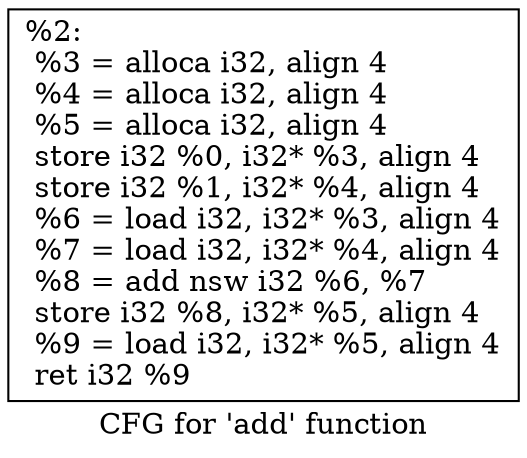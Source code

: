 digraph "CFG for 'add' function" {
	label="CFG for 'add' function";

	Node0x82f120 [shape=record,label="{%2:\l  %3 = alloca i32, align 4\l  %4 = alloca i32, align 4\l  %5 = alloca i32, align 4\l  store i32 %0, i32* %3, align 4\l  store i32 %1, i32* %4, align 4\l  %6 = load i32, i32* %3, align 4\l  %7 = load i32, i32* %4, align 4\l  %8 = add nsw i32 %6, %7\l  store i32 %8, i32* %5, align 4\l  %9 = load i32, i32* %5, align 4\l  ret i32 %9\l}"];
}

